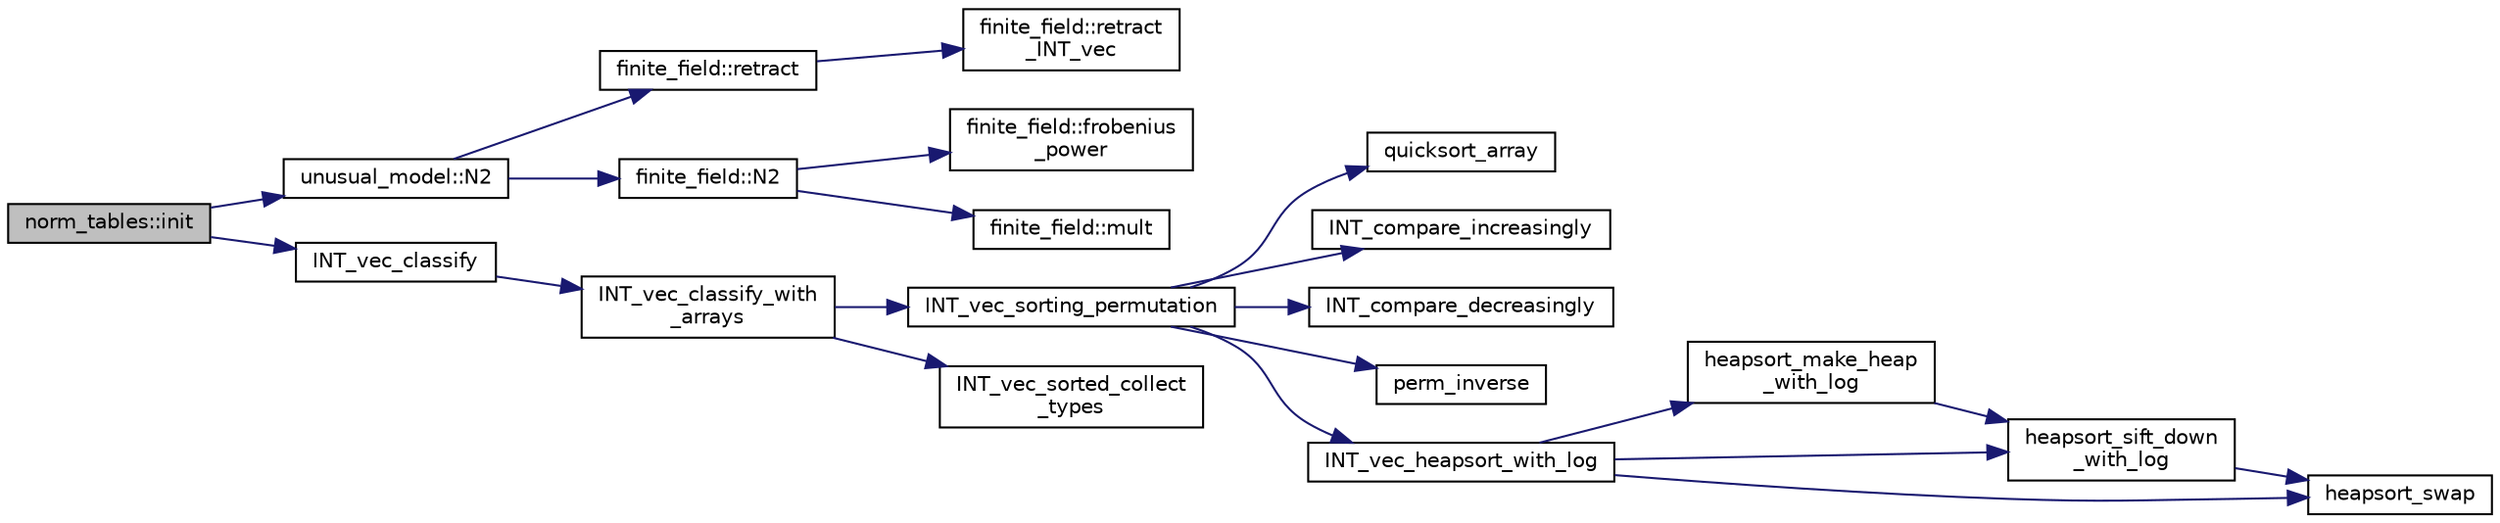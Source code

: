 digraph "norm_tables::init"
{
  edge [fontname="Helvetica",fontsize="10",labelfontname="Helvetica",labelfontsize="10"];
  node [fontname="Helvetica",fontsize="10",shape=record];
  rankdir="LR";
  Node7 [label="norm_tables::init",height=0.2,width=0.4,color="black", fillcolor="grey75", style="filled", fontcolor="black"];
  Node7 -> Node8 [color="midnightblue",fontsize="10",style="solid",fontname="Helvetica"];
  Node8 [label="unusual_model::N2",height=0.2,width=0.4,color="black", fillcolor="white", style="filled",URL="$dc/d50/classunusual__model.html#adc5ba7ec554cea0fcad289801286e3a0"];
  Node8 -> Node9 [color="midnightblue",fontsize="10",style="solid",fontname="Helvetica"];
  Node9 [label="finite_field::retract",height=0.2,width=0.4,color="black", fillcolor="white", style="filled",URL="$df/d5a/classfinite__field.html#acb54b697bd9f35302817ea8e62d2ed9b"];
  Node9 -> Node10 [color="midnightblue",fontsize="10",style="solid",fontname="Helvetica"];
  Node10 [label="finite_field::retract\l_INT_vec",height=0.2,width=0.4,color="black", fillcolor="white", style="filled",URL="$df/d5a/classfinite__field.html#acfdc645b9483323fcded9e6d5b2eccc9"];
  Node8 -> Node11 [color="midnightblue",fontsize="10",style="solid",fontname="Helvetica"];
  Node11 [label="finite_field::N2",height=0.2,width=0.4,color="black", fillcolor="white", style="filled",URL="$df/d5a/classfinite__field.html#adf6c3cec79318341ba1f4a59f08eaaff"];
  Node11 -> Node12 [color="midnightblue",fontsize="10",style="solid",fontname="Helvetica"];
  Node12 [label="finite_field::frobenius\l_power",height=0.2,width=0.4,color="black", fillcolor="white", style="filled",URL="$df/d5a/classfinite__field.html#aec23e43aaefc0ed601cdfa3139496a92"];
  Node11 -> Node13 [color="midnightblue",fontsize="10",style="solid",fontname="Helvetica"];
  Node13 [label="finite_field::mult",height=0.2,width=0.4,color="black", fillcolor="white", style="filled",URL="$df/d5a/classfinite__field.html#a24fb5917aa6d4d656fd855b7f44a13b0"];
  Node7 -> Node14 [color="midnightblue",fontsize="10",style="solid",fontname="Helvetica"];
  Node14 [label="INT_vec_classify",height=0.2,width=0.4,color="black", fillcolor="white", style="filled",URL="$d5/de2/foundations_2data__structures_2data__structures_8h.html#ad4176bee048e4f036f8b9d6dd986e0f9"];
  Node14 -> Node15 [color="midnightblue",fontsize="10",style="solid",fontname="Helvetica"];
  Node15 [label="INT_vec_classify_with\l_arrays",height=0.2,width=0.4,color="black", fillcolor="white", style="filled",URL="$d4/dd7/sorting_8_c.html#a1b3700c1d369b8a37593a1c2f31cc9d7"];
  Node15 -> Node16 [color="midnightblue",fontsize="10",style="solid",fontname="Helvetica"];
  Node16 [label="INT_vec_sorting_permutation",height=0.2,width=0.4,color="black", fillcolor="white", style="filled",URL="$d4/dd7/sorting_8_c.html#a10768733e01e8c9ded3c886e6ddb671e"];
  Node16 -> Node17 [color="midnightblue",fontsize="10",style="solid",fontname="Helvetica"];
  Node17 [label="quicksort_array",height=0.2,width=0.4,color="black", fillcolor="white", style="filled",URL="$d4/dd7/sorting_8_c.html#a660db9b0f6bc8a01353f32f3e02638f6"];
  Node16 -> Node18 [color="midnightblue",fontsize="10",style="solid",fontname="Helvetica"];
  Node18 [label="INT_compare_increasingly",height=0.2,width=0.4,color="black", fillcolor="white", style="filled",URL="$d4/dd7/sorting_8_c.html#a53c48a8669e34ab2171690080d493f31"];
  Node16 -> Node19 [color="midnightblue",fontsize="10",style="solid",fontname="Helvetica"];
  Node19 [label="INT_compare_decreasingly",height=0.2,width=0.4,color="black", fillcolor="white", style="filled",URL="$d4/dd7/sorting_8_c.html#a41cf7fa2b53a8f12d60971a71ba96a66"];
  Node16 -> Node20 [color="midnightblue",fontsize="10",style="solid",fontname="Helvetica"];
  Node20 [label="perm_inverse",height=0.2,width=0.4,color="black", fillcolor="white", style="filled",URL="$d2/d7c/combinatorics_8_c.html#ab7f02d1e2e257e1118eae354ab16d447"];
  Node16 -> Node21 [color="midnightblue",fontsize="10",style="solid",fontname="Helvetica"];
  Node21 [label="INT_vec_heapsort_with_log",height=0.2,width=0.4,color="black", fillcolor="white", style="filled",URL="$d4/dd7/sorting_8_c.html#a9d838c341cd204ed79499960a8ed393d"];
  Node21 -> Node22 [color="midnightblue",fontsize="10",style="solid",fontname="Helvetica"];
  Node22 [label="heapsort_make_heap\l_with_log",height=0.2,width=0.4,color="black", fillcolor="white", style="filled",URL="$d4/dd7/sorting_8_c.html#a100d0747647500480fe5dc76ff98cee5"];
  Node22 -> Node23 [color="midnightblue",fontsize="10",style="solid",fontname="Helvetica"];
  Node23 [label="heapsort_sift_down\l_with_log",height=0.2,width=0.4,color="black", fillcolor="white", style="filled",URL="$d4/dd7/sorting_8_c.html#ac7af225fae479a93d6957f79734ba2a6"];
  Node23 -> Node24 [color="midnightblue",fontsize="10",style="solid",fontname="Helvetica"];
  Node24 [label="heapsort_swap",height=0.2,width=0.4,color="black", fillcolor="white", style="filled",URL="$d4/dd7/sorting_8_c.html#a8f048362e6065297b19b6975bcbbfcc6"];
  Node21 -> Node24 [color="midnightblue",fontsize="10",style="solid",fontname="Helvetica"];
  Node21 -> Node23 [color="midnightblue",fontsize="10",style="solid",fontname="Helvetica"];
  Node15 -> Node25 [color="midnightblue",fontsize="10",style="solid",fontname="Helvetica"];
  Node25 [label="INT_vec_sorted_collect\l_types",height=0.2,width=0.4,color="black", fillcolor="white", style="filled",URL="$d4/dd7/sorting_8_c.html#ad0b54ef8fcaf7cce5577c97d1edbf1f5"];
}
